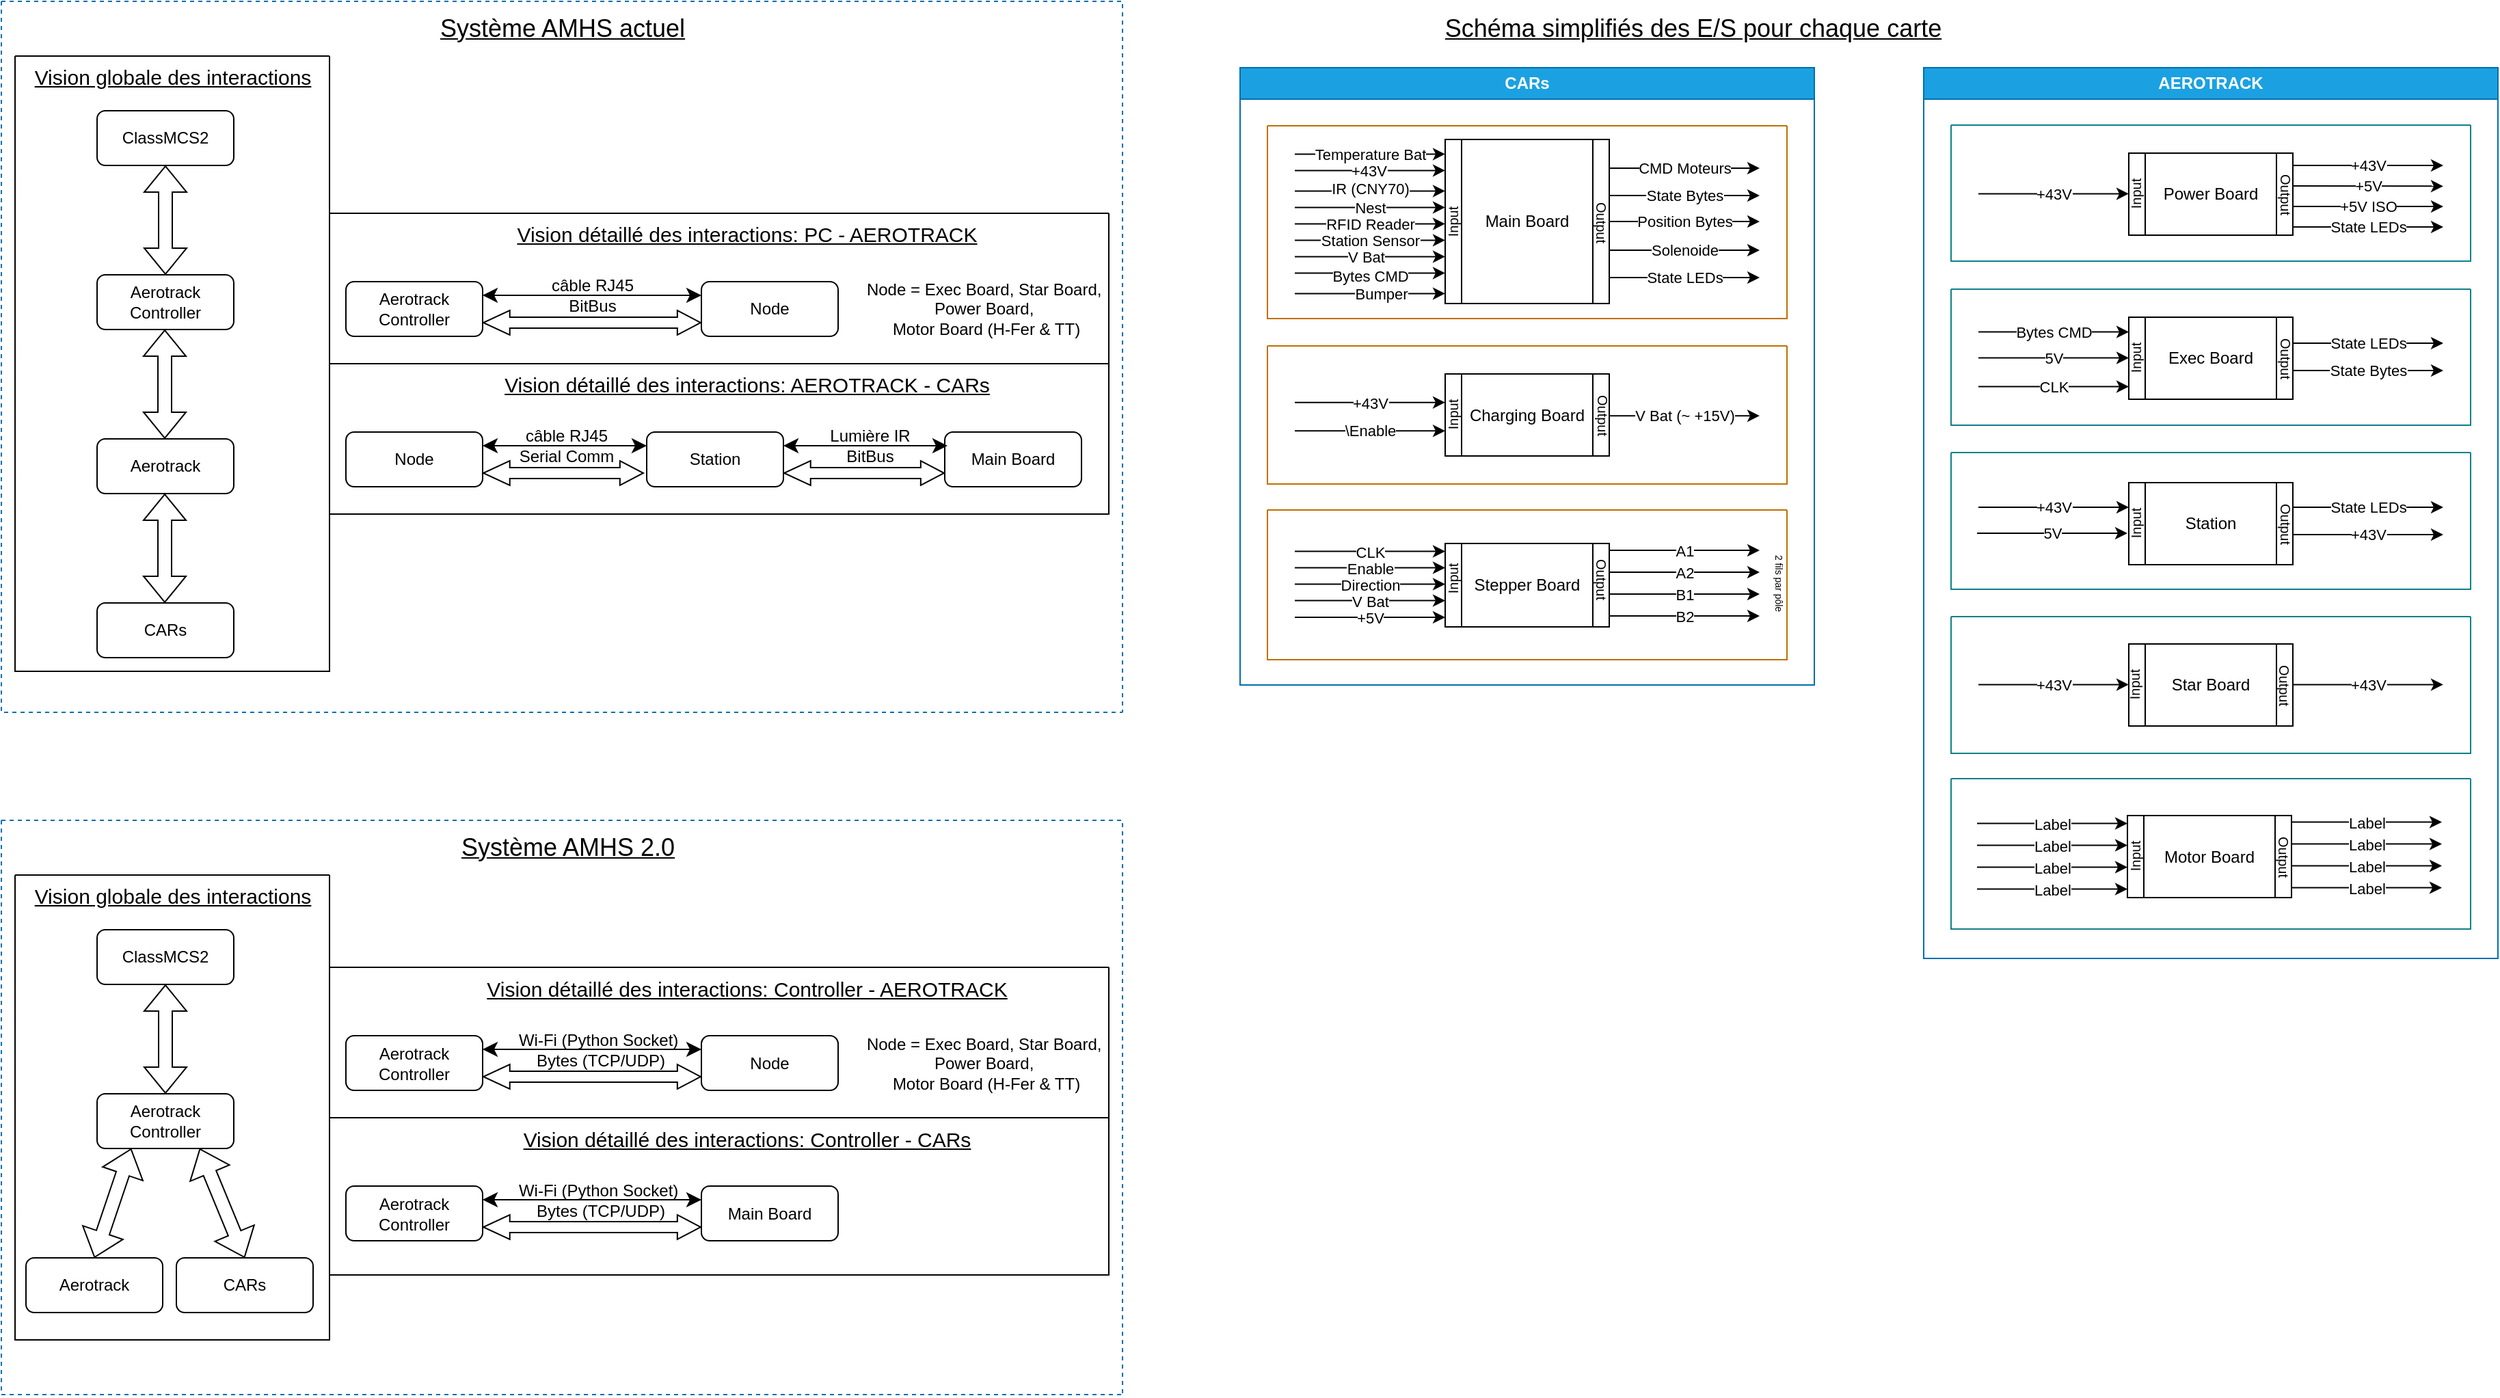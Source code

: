 <mxfile version="28.1.2">
  <diagram name="Page-1" id="JQ0VV9HO-R1vaCJ0KMiT">
    <mxGraphModel dx="1297" dy="843" grid="1" gridSize="10" guides="1" tooltips="1" connect="1" arrows="1" fold="1" page="1" pageScale="1" pageWidth="827" pageHeight="1169" math="0" shadow="0">
      <root>
        <mxCell id="0" />
        <mxCell id="1" parent="0" />
        <mxCell id="ZBryR0kt3o8j6Fu_iN5K-2" value="ClassMCS2" style="rounded=1;whiteSpace=wrap;html=1;" parent="1" vertex="1">
          <mxGeometry x="74" y="90" width="100" height="40" as="geometry" />
        </mxCell>
        <mxCell id="ZBryR0kt3o8j6Fu_iN5K-3" value="Aerotrack Controller" style="rounded=1;whiteSpace=wrap;html=1;" parent="1" vertex="1">
          <mxGeometry x="74" y="210" width="100" height="40" as="geometry" />
        </mxCell>
        <mxCell id="ZBryR0kt3o8j6Fu_iN5K-4" value="CARs" style="rounded=1;whiteSpace=wrap;html=1;" parent="1" vertex="1">
          <mxGeometry x="74" y="450" width="100" height="40" as="geometry" />
        </mxCell>
        <mxCell id="ZBryR0kt3o8j6Fu_iN5K-5" value="Aerotrack" style="rounded=1;whiteSpace=wrap;html=1;" parent="1" vertex="1">
          <mxGeometry x="74" y="330" width="100" height="40" as="geometry" />
        </mxCell>
        <mxCell id="ZBryR0kt3o8j6Fu_iN5K-8" value="" style="shape=flexArrow;endArrow=classic;startArrow=classic;html=1;rounded=0;entryX=0.5;entryY=1;entryDx=0;entryDy=0;exitX=0.5;exitY=0;exitDx=0;exitDy=0;" parent="1" source="ZBryR0kt3o8j6Fu_iN5K-3" target="ZBryR0kt3o8j6Fu_iN5K-2" edge="1">
          <mxGeometry width="100" height="100" relative="1" as="geometry">
            <mxPoint x="394" y="380" as="sourcePoint" />
            <mxPoint x="494" y="280" as="targetPoint" />
          </mxGeometry>
        </mxCell>
        <mxCell id="ZBryR0kt3o8j6Fu_iN5K-9" value="" style="shape=flexArrow;endArrow=classic;startArrow=classic;html=1;rounded=0;entryX=0.5;entryY=1;entryDx=0;entryDy=0;exitX=0.5;exitY=0;exitDx=0;exitDy=0;" parent="1" edge="1">
          <mxGeometry width="100" height="100" relative="1" as="geometry">
            <mxPoint x="123.5" y="330" as="sourcePoint" />
            <mxPoint x="123.5" y="250" as="targetPoint" />
          </mxGeometry>
        </mxCell>
        <mxCell id="ZBryR0kt3o8j6Fu_iN5K-10" value="" style="shape=flexArrow;endArrow=classic;startArrow=classic;html=1;rounded=0;entryX=0.5;entryY=1;entryDx=0;entryDy=0;exitX=0.5;exitY=0;exitDx=0;exitDy=0;" parent="1" edge="1">
          <mxGeometry width="100" height="100" relative="1" as="geometry">
            <mxPoint x="123.5" y="450" as="sourcePoint" />
            <mxPoint x="123.5" y="370" as="targetPoint" />
          </mxGeometry>
        </mxCell>
        <mxCell id="ZBryR0kt3o8j6Fu_iN5K-12" value="&lt;font style=&quot;font-size: 18px;&quot;&gt;&lt;u&gt;Système AMHS actuel&lt;/u&gt;&lt;/font&gt;" style="text;html=1;align=center;verticalAlign=middle;resizable=0;points=[];autosize=1;strokeColor=none;fillColor=none;" parent="1" vertex="1">
          <mxGeometry x="314" y="10" width="200" height="40" as="geometry" />
        </mxCell>
        <mxCell id="ZBryR0kt3o8j6Fu_iN5K-13" value="&lt;font style=&quot;font-size: 15px;&quot;&gt;&lt;u style=&quot;&quot;&gt;Vision globale des interactions&lt;/u&gt;&lt;/font&gt;" style="text;html=1;align=center;verticalAlign=middle;resizable=0;points=[];autosize=1;strokeColor=none;fillColor=none;" parent="1" vertex="1">
          <mxGeometry x="14" y="50" width="230" height="30" as="geometry" />
        </mxCell>
        <mxCell id="ZBryR0kt3o8j6Fu_iN5K-19" value="&lt;font style=&quot;font-size: 15px;&quot;&gt;&lt;u style=&quot;&quot;&gt;Vision détaillé des interactions: PC - AEROTRACK&lt;/u&gt;&lt;/font&gt;" style="text;html=1;align=center;verticalAlign=middle;resizable=0;points=[];autosize=1;strokeColor=none;fillColor=none;" parent="1" vertex="1">
          <mxGeometry x="369" y="165" width="360" height="30" as="geometry" />
        </mxCell>
        <mxCell id="ZBryR0kt3o8j6Fu_iN5K-20" value="&lt;font style=&quot;font-size: 15px;&quot;&gt;&lt;u style=&quot;&quot;&gt;Vision détaillé des interactions: AEROTRACK - CARs&lt;/u&gt;&lt;/font&gt;" style="text;html=1;align=center;verticalAlign=middle;resizable=0;points=[];autosize=1;strokeColor=none;fillColor=none;" parent="1" vertex="1">
          <mxGeometry x="359" y="275" width="380" height="30" as="geometry" />
        </mxCell>
        <mxCell id="ZBryR0kt3o8j6Fu_iN5K-23" value="Aerotrack Controller" style="rounded=1;whiteSpace=wrap;html=1;" parent="1" vertex="1">
          <mxGeometry x="256" y="215" width="100" height="40" as="geometry" />
        </mxCell>
        <mxCell id="ZBryR0kt3o8j6Fu_iN5K-24" value="Node" style="rounded=1;whiteSpace=wrap;html=1;" parent="1" vertex="1">
          <mxGeometry x="516" y="215" width="100" height="40" as="geometry" />
        </mxCell>
        <mxCell id="ZBryR0kt3o8j6Fu_iN5K-25" value="Station" style="rounded=1;whiteSpace=wrap;html=1;" parent="1" vertex="1">
          <mxGeometry x="476" y="325" width="100" height="40" as="geometry" />
        </mxCell>
        <mxCell id="ZBryR0kt3o8j6Fu_iN5K-29" value="Main Board" style="rounded=1;whiteSpace=wrap;html=1;" parent="1" vertex="1">
          <mxGeometry x="694" y="325" width="100" height="40" as="geometry" />
        </mxCell>
        <mxCell id="ZBryR0kt3o8j6Fu_iN5K-35" value="" style="edgeStyle=none;orthogonalLoop=1;jettySize=auto;html=1;endArrow=classic;startArrow=classic;endSize=8;startSize=8;rounded=0;entryX=0;entryY=0.25;entryDx=0;entryDy=0;exitX=1;exitY=0.25;exitDx=0;exitDy=0;" parent="1" source="ZBryR0kt3o8j6Fu_iN5K-23" target="ZBryR0kt3o8j6Fu_iN5K-24" edge="1">
          <mxGeometry width="100" relative="1" as="geometry">
            <mxPoint x="406" y="225" as="sourcePoint" />
            <mxPoint x="506" y="225" as="targetPoint" />
            <Array as="points" />
          </mxGeometry>
        </mxCell>
        <mxCell id="ZBryR0kt3o8j6Fu_iN5K-39" value="" style="shape=flexArrow;endArrow=classic;startArrow=classic;html=1;rounded=0;entryX=0;entryY=0.75;entryDx=0;entryDy=0;exitX=1;exitY=0.75;exitDx=0;exitDy=0;endWidth=9;endSize=5.362;startWidth=9;startSize=6.121;width=7.917;" parent="1" source="ZBryR0kt3o8j6Fu_iN5K-23" target="ZBryR0kt3o8j6Fu_iN5K-24" edge="1">
          <mxGeometry width="100" height="100" relative="1" as="geometry">
            <mxPoint x="356" y="325" as="sourcePoint" />
            <mxPoint x="456" y="225" as="targetPoint" />
          </mxGeometry>
        </mxCell>
        <mxCell id="ZBryR0kt3o8j6Fu_iN5K-43" value="câble RJ45&lt;br&gt;BitBus" style="text;html=1;align=center;verticalAlign=middle;resizable=0;points=[];autosize=1;strokeColor=none;fillColor=none;" parent="1" vertex="1">
          <mxGeometry x="396" y="205" width="80" height="40" as="geometry" />
        </mxCell>
        <mxCell id="ZBryR0kt3o8j6Fu_iN5K-47" value="" style="swimlane;startSize=0;" parent="1" vertex="1">
          <mxGeometry x="14" y="50" width="230" height="450" as="geometry" />
        </mxCell>
        <mxCell id="ZBryR0kt3o8j6Fu_iN5K-48" value="" style="swimlane;startSize=0;" parent="1" vertex="1">
          <mxGeometry x="244" y="165" width="570" height="110" as="geometry" />
        </mxCell>
        <mxCell id="ZBryR0kt3o8j6Fu_iN5K-44" value="Node = Exec Board, Star Board,&amp;nbsp;&lt;div&gt;Power Board,&amp;nbsp;&lt;/div&gt;&lt;div&gt;Motor Board (H-Fer &amp;amp; TT)&lt;/div&gt;" style="text;html=1;align=center;verticalAlign=middle;resizable=0;points=[];autosize=1;strokeColor=none;fillColor=none;" parent="ZBryR0kt3o8j6Fu_iN5K-48" vertex="1">
          <mxGeometry x="380" y="40" width="200" height="60" as="geometry" />
        </mxCell>
        <mxCell id="ZBryR0kt3o8j6Fu_iN5K-49" value="Node" style="rounded=1;whiteSpace=wrap;html=1;" parent="1" vertex="1">
          <mxGeometry x="256" y="325" width="100" height="40" as="geometry" />
        </mxCell>
        <mxCell id="ZBryR0kt3o8j6Fu_iN5K-50" value="" style="edgeStyle=none;orthogonalLoop=1;jettySize=auto;html=1;endArrow=classic;startArrow=classic;endSize=8;startSize=8;rounded=0;entryX=0;entryY=0.25;entryDx=0;entryDy=0;exitX=1;exitY=0.25;exitDx=0;exitDy=0;" parent="1" target="ZBryR0kt3o8j6Fu_iN5K-25" edge="1">
          <mxGeometry width="100" relative="1" as="geometry">
            <mxPoint x="356" y="335" as="sourcePoint" />
            <mxPoint x="516" y="335" as="targetPoint" />
            <Array as="points" />
          </mxGeometry>
        </mxCell>
        <mxCell id="ZBryR0kt3o8j6Fu_iN5K-51" value="" style="shape=flexArrow;endArrow=classic;startArrow=classic;html=1;rounded=0;exitX=1;exitY=0.75;exitDx=0;exitDy=0;endWidth=9;endSize=5.362;startWidth=9;startSize=6.121;width=7.917;" parent="1" edge="1">
          <mxGeometry width="100" height="100" relative="1" as="geometry">
            <mxPoint x="356" y="355" as="sourcePoint" />
            <mxPoint x="474" y="355" as="targetPoint" />
          </mxGeometry>
        </mxCell>
        <mxCell id="ZBryR0kt3o8j6Fu_iN5K-52" value="câble RJ45&lt;br&gt;Serial Comm" style="text;html=1;align=center;verticalAlign=middle;resizable=0;points=[];autosize=1;strokeColor=none;fillColor=none;" parent="1" vertex="1">
          <mxGeometry x="372" y="315" width="90" height="40" as="geometry" />
        </mxCell>
        <mxCell id="ZBryR0kt3o8j6Fu_iN5K-53" value="" style="edgeStyle=none;orthogonalLoop=1;jettySize=auto;html=1;endArrow=classic;startArrow=classic;endSize=8;startSize=8;rounded=0;entryX=0;entryY=0.25;entryDx=0;entryDy=0;exitX=1;exitY=0.25;exitDx=0;exitDy=0;" parent="1" edge="1">
          <mxGeometry width="100" relative="1" as="geometry">
            <mxPoint x="576" y="335" as="sourcePoint" />
            <mxPoint x="696" y="335" as="targetPoint" />
            <Array as="points" />
          </mxGeometry>
        </mxCell>
        <mxCell id="ZBryR0kt3o8j6Fu_iN5K-54" value="" style="shape=flexArrow;endArrow=classic;startArrow=classic;html=1;rounded=0;exitX=1;exitY=0.75;exitDx=0;exitDy=0;endWidth=9;endSize=5.362;startWidth=9;startSize=6.121;width=7.917;" parent="1" edge="1">
          <mxGeometry width="100" height="100" relative="1" as="geometry">
            <mxPoint x="576" y="355" as="sourcePoint" />
            <mxPoint x="694" y="355" as="targetPoint" />
          </mxGeometry>
        </mxCell>
        <mxCell id="ZBryR0kt3o8j6Fu_iN5K-55" value="Lumière IR&lt;br&gt;BitBus" style="text;html=1;align=center;verticalAlign=middle;resizable=0;points=[];autosize=1;strokeColor=none;fillColor=none;" parent="1" vertex="1">
          <mxGeometry x="599" y="315" width="80" height="40" as="geometry" />
        </mxCell>
        <mxCell id="ZBryR0kt3o8j6Fu_iN5K-57" value="" style="swimlane;startSize=0;" parent="1" vertex="1">
          <mxGeometry x="244" y="275" width="570" height="110" as="geometry" />
        </mxCell>
        <mxCell id="ZBryR0kt3o8j6Fu_iN5K-58" value="" style="endArrow=none;dashed=1;html=1;rounded=0;fillColor=#1ba1e2;strokeColor=#006EAF;" parent="1" edge="1">
          <mxGeometry width="50" height="50" relative="1" as="geometry">
            <mxPoint x="4" y="10" as="sourcePoint" />
            <mxPoint x="824" y="530" as="targetPoint" />
            <Array as="points">
              <mxPoint x="4" y="530" />
            </Array>
          </mxGeometry>
        </mxCell>
        <mxCell id="ZBryR0kt3o8j6Fu_iN5K-61" value="" style="endArrow=none;dashed=1;html=1;rounded=0;fillColor=#1ba1e2;strokeColor=#006EAF;" parent="1" edge="1">
          <mxGeometry width="50" height="50" relative="1" as="geometry">
            <mxPoint x="4" y="10" as="sourcePoint" />
            <mxPoint x="824" y="530" as="targetPoint" />
            <Array as="points">
              <mxPoint x="824" y="10" />
            </Array>
          </mxGeometry>
        </mxCell>
        <mxCell id="ZBryR0kt3o8j6Fu_iN5K-62" value="ClassMCS2" style="rounded=1;whiteSpace=wrap;html=1;" parent="1" vertex="1">
          <mxGeometry x="74" y="689" width="100" height="40" as="geometry" />
        </mxCell>
        <mxCell id="ZBryR0kt3o8j6Fu_iN5K-63" value="Aerotrack Controller" style="rounded=1;whiteSpace=wrap;html=1;" parent="1" vertex="1">
          <mxGeometry x="74" y="809" width="100" height="40" as="geometry" />
        </mxCell>
        <mxCell id="ZBryR0kt3o8j6Fu_iN5K-66" value="" style="shape=flexArrow;endArrow=classic;startArrow=classic;html=1;rounded=0;entryX=0.5;entryY=1;entryDx=0;entryDy=0;exitX=0.5;exitY=0;exitDx=0;exitDy=0;" parent="1" source="ZBryR0kt3o8j6Fu_iN5K-63" target="ZBryR0kt3o8j6Fu_iN5K-62" edge="1">
          <mxGeometry width="100" height="100" relative="1" as="geometry">
            <mxPoint x="394" y="979" as="sourcePoint" />
            <mxPoint x="494" y="879" as="targetPoint" />
          </mxGeometry>
        </mxCell>
        <mxCell id="ZBryR0kt3o8j6Fu_iN5K-67" value="" style="shape=flexArrow;endArrow=classic;startArrow=classic;html=1;rounded=0;entryX=0.25;entryY=1;entryDx=0;entryDy=0;exitX=0.5;exitY=0;exitDx=0;exitDy=0;" parent="1" source="ZBryR0kt3o8j6Fu_iN5K-65" target="ZBryR0kt3o8j6Fu_iN5K-63" edge="1">
          <mxGeometry width="100" height="100" relative="1" as="geometry">
            <mxPoint x="123.5" y="929" as="sourcePoint" />
            <mxPoint x="123.5" y="849" as="targetPoint" />
          </mxGeometry>
        </mxCell>
        <mxCell id="ZBryR0kt3o8j6Fu_iN5K-69" value="&lt;font style=&quot;font-size: 18px;&quot;&gt;&lt;u&gt;Système AMHS 2.0&lt;/u&gt;&lt;/font&gt;" style="text;html=1;align=center;verticalAlign=middle;resizable=0;points=[];autosize=1;strokeColor=none;fillColor=none;" parent="1" vertex="1">
          <mxGeometry x="328" y="609" width="180" height="40" as="geometry" />
        </mxCell>
        <mxCell id="ZBryR0kt3o8j6Fu_iN5K-70" value="&lt;font style=&quot;font-size: 15px;&quot;&gt;&lt;u style=&quot;&quot;&gt;Vision globale des interactions&lt;/u&gt;&lt;/font&gt;" style="text;html=1;align=center;verticalAlign=middle;resizable=0;points=[];autosize=1;strokeColor=none;fillColor=none;" parent="1" vertex="1">
          <mxGeometry x="14" y="649" width="230" height="30" as="geometry" />
        </mxCell>
        <mxCell id="ZBryR0kt3o8j6Fu_iN5K-71" value="&lt;font style=&quot;font-size: 15px;&quot;&gt;&lt;u style=&quot;&quot;&gt;Vision détaillé des interactions: Controller - AEROTRACK&lt;/u&gt;&lt;/font&gt;" style="text;html=1;align=center;verticalAlign=middle;resizable=0;points=[];autosize=1;strokeColor=none;fillColor=none;" parent="1" vertex="1">
          <mxGeometry x="349" y="716.5" width="400" height="30" as="geometry" />
        </mxCell>
        <mxCell id="ZBryR0kt3o8j6Fu_iN5K-72" value="&lt;font style=&quot;font-size: 15px;&quot;&gt;&lt;u style=&quot;&quot;&gt;Vision détaillé des interactions: Controller - CARs&lt;/u&gt;&lt;/font&gt;" style="text;html=1;align=center;verticalAlign=middle;resizable=0;points=[];autosize=1;strokeColor=none;fillColor=none;" parent="1" vertex="1">
          <mxGeometry x="374" y="826.5" width="350" height="30" as="geometry" />
        </mxCell>
        <mxCell id="ZBryR0kt3o8j6Fu_iN5K-73" value="Aerotrack Controller" style="rounded=1;whiteSpace=wrap;html=1;" parent="1" vertex="1">
          <mxGeometry x="256" y="766.5" width="100" height="40" as="geometry" />
        </mxCell>
        <mxCell id="ZBryR0kt3o8j6Fu_iN5K-74" value="Node" style="rounded=1;whiteSpace=wrap;html=1;" parent="1" vertex="1">
          <mxGeometry x="516" y="766.5" width="100" height="40" as="geometry" />
        </mxCell>
        <mxCell id="ZBryR0kt3o8j6Fu_iN5K-77" value="" style="edgeStyle=none;orthogonalLoop=1;jettySize=auto;html=1;endArrow=classic;startArrow=classic;endSize=8;startSize=8;rounded=0;entryX=0;entryY=0.25;entryDx=0;entryDy=0;exitX=1;exitY=0.25;exitDx=0;exitDy=0;" parent="1" source="ZBryR0kt3o8j6Fu_iN5K-73" target="ZBryR0kt3o8j6Fu_iN5K-74" edge="1">
          <mxGeometry width="100" relative="1" as="geometry">
            <mxPoint x="406" y="776.5" as="sourcePoint" />
            <mxPoint x="506" y="776.5" as="targetPoint" />
            <Array as="points" />
          </mxGeometry>
        </mxCell>
        <mxCell id="ZBryR0kt3o8j6Fu_iN5K-78" value="" style="shape=flexArrow;endArrow=classic;startArrow=classic;html=1;rounded=0;entryX=0;entryY=0.75;entryDx=0;entryDy=0;exitX=1;exitY=0.75;exitDx=0;exitDy=0;endWidth=9;endSize=5.362;startWidth=9;startSize=6.121;width=7.917;" parent="1" source="ZBryR0kt3o8j6Fu_iN5K-73" target="ZBryR0kt3o8j6Fu_iN5K-74" edge="1">
          <mxGeometry width="100" height="100" relative="1" as="geometry">
            <mxPoint x="356" y="876.5" as="sourcePoint" />
            <mxPoint x="456" y="776.5" as="targetPoint" />
          </mxGeometry>
        </mxCell>
        <mxCell id="ZBryR0kt3o8j6Fu_iN5K-80" value="" style="swimlane;startSize=0;" parent="1" vertex="1">
          <mxGeometry x="14" y="649" width="230" height="340" as="geometry" />
        </mxCell>
        <mxCell id="ZBryR0kt3o8j6Fu_iN5K-65" value="Aerotrack" style="rounded=1;whiteSpace=wrap;html=1;" parent="ZBryR0kt3o8j6Fu_iN5K-80" vertex="1">
          <mxGeometry x="8" y="280" width="100" height="40" as="geometry" />
        </mxCell>
        <mxCell id="ZBryR0kt3o8j6Fu_iN5K-64" value="CARs" style="rounded=1;whiteSpace=wrap;html=1;" parent="ZBryR0kt3o8j6Fu_iN5K-80" vertex="1">
          <mxGeometry x="118" y="280" width="100" height="40" as="geometry" />
        </mxCell>
        <mxCell id="ZBryR0kt3o8j6Fu_iN5K-81" value="" style="swimlane;startSize=0;" parent="1" vertex="1">
          <mxGeometry x="244" y="716.5" width="570" height="110" as="geometry" />
        </mxCell>
        <mxCell id="ZBryR0kt3o8j6Fu_iN5K-82" value="Node = Exec Board, Star Board,&amp;nbsp;&lt;div&gt;Power Board,&amp;nbsp;&lt;/div&gt;&lt;div&gt;Motor Board (H-Fer &amp;amp; TT)&lt;/div&gt;" style="text;html=1;align=center;verticalAlign=middle;resizable=0;points=[];autosize=1;strokeColor=none;fillColor=none;" parent="ZBryR0kt3o8j6Fu_iN5K-81" vertex="1">
          <mxGeometry x="380" y="40" width="200" height="60" as="geometry" />
        </mxCell>
        <mxCell id="ZBryR0kt3o8j6Fu_iN5K-95" value="Wi-Fi (Python Socket)&amp;nbsp;&lt;div&gt;Bytes (TCP/UDP)&lt;/div&gt;" style="text;html=1;align=center;verticalAlign=middle;resizable=0;points=[];autosize=1;strokeColor=none;fillColor=none;" parent="ZBryR0kt3o8j6Fu_iN5K-81" vertex="1">
          <mxGeometry x="128" y="40" width="140" height="40" as="geometry" />
        </mxCell>
        <mxCell id="ZBryR0kt3o8j6Fu_iN5K-83" value="Aerotrack Controller" style="rounded=1;whiteSpace=wrap;html=1;" parent="1" vertex="1">
          <mxGeometry x="256" y="876.5" width="100" height="40" as="geometry" />
        </mxCell>
        <mxCell id="ZBryR0kt3o8j6Fu_iN5K-84" value="" style="edgeStyle=none;orthogonalLoop=1;jettySize=auto;html=1;endArrow=classic;startArrow=classic;endSize=8;startSize=8;rounded=0;entryX=0;entryY=0.25;entryDx=0;entryDy=0;exitX=1;exitY=0.25;exitDx=0;exitDy=0;" parent="1" target="ZBryR0kt3o8j6Fu_iN5K-76" edge="1">
          <mxGeometry width="100" relative="1" as="geometry">
            <mxPoint x="356" y="886.5" as="sourcePoint" />
            <mxPoint x="476.0" y="886.5" as="targetPoint" />
            <Array as="points" />
          </mxGeometry>
        </mxCell>
        <mxCell id="ZBryR0kt3o8j6Fu_iN5K-85" value="" style="shape=flexArrow;endArrow=classic;startArrow=classic;html=1;rounded=0;exitX=1;exitY=0.75;exitDx=0;exitDy=0;endWidth=9;endSize=5.362;startWidth=9;startSize=6.121;width=7.917;entryX=0;entryY=0.75;entryDx=0;entryDy=0;" parent="1" target="ZBryR0kt3o8j6Fu_iN5K-76" edge="1">
          <mxGeometry width="100" height="100" relative="1" as="geometry">
            <mxPoint x="356" y="906.5" as="sourcePoint" />
            <mxPoint x="474" y="906.5" as="targetPoint" />
          </mxGeometry>
        </mxCell>
        <mxCell id="ZBryR0kt3o8j6Fu_iN5K-90" value="" style="swimlane;startSize=0;" parent="1" vertex="1">
          <mxGeometry x="244" y="826.5" width="570" height="115" as="geometry" />
        </mxCell>
        <mxCell id="ZBryR0kt3o8j6Fu_iN5K-76" value="Main Board" style="rounded=1;whiteSpace=wrap;html=1;" parent="ZBryR0kt3o8j6Fu_iN5K-90" vertex="1">
          <mxGeometry x="272" y="50" width="100" height="40" as="geometry" />
        </mxCell>
        <mxCell id="ZBryR0kt3o8j6Fu_iN5K-94" value="Wi-Fi (Python Socket)&amp;nbsp;&lt;div&gt;Bytes (TCP/UDP)&lt;/div&gt;" style="text;html=1;align=center;verticalAlign=middle;resizable=0;points=[];autosize=1;strokeColor=none;fillColor=none;" parent="ZBryR0kt3o8j6Fu_iN5K-90" vertex="1">
          <mxGeometry x="128" y="40" width="140" height="40" as="geometry" />
        </mxCell>
        <mxCell id="ZBryR0kt3o8j6Fu_iN5K-91" value="" style="endArrow=none;dashed=1;html=1;rounded=0;fillColor=#1ba1e2;strokeColor=#006EAF;" parent="1" edge="1">
          <mxGeometry width="50" height="50" relative="1" as="geometry">
            <mxPoint x="4" y="609" as="sourcePoint" />
            <mxPoint x="824" y="1029" as="targetPoint" />
            <Array as="points">
              <mxPoint x="4" y="1029" />
            </Array>
          </mxGeometry>
        </mxCell>
        <mxCell id="ZBryR0kt3o8j6Fu_iN5K-92" value="" style="endArrow=none;dashed=1;html=1;rounded=0;fillColor=#1ba1e2;strokeColor=#006EAF;" parent="1" edge="1">
          <mxGeometry width="50" height="50" relative="1" as="geometry">
            <mxPoint x="4" y="609" as="sourcePoint" />
            <mxPoint x="824" y="1029" as="targetPoint" />
            <Array as="points">
              <mxPoint x="824" y="609" />
            </Array>
          </mxGeometry>
        </mxCell>
        <mxCell id="ZBryR0kt3o8j6Fu_iN5K-93" value="" style="shape=flexArrow;endArrow=classic;startArrow=classic;html=1;rounded=0;entryX=0.75;entryY=1;entryDx=0;entryDy=0;exitX=0.5;exitY=0;exitDx=0;exitDy=0;" parent="1" source="ZBryR0kt3o8j6Fu_iN5K-64" target="ZBryR0kt3o8j6Fu_iN5K-63" edge="1">
          <mxGeometry width="100" height="100" relative="1" as="geometry">
            <mxPoint x="142" y="969" as="sourcePoint" />
            <mxPoint x="193.5" y="889" as="targetPoint" />
          </mxGeometry>
        </mxCell>
        <mxCell id="ZBryR0kt3o8j6Fu_iN5K-97" value="&lt;font style=&quot;font-size: 18px;&quot;&gt;&lt;u&gt;Schéma simplifiés des E/S pour chaque carte&lt;/u&gt;&lt;/font&gt;" style="text;html=1;align=center;verticalAlign=middle;resizable=0;points=[];autosize=1;strokeColor=none;fillColor=none;" parent="1" vertex="1">
          <mxGeometry x="1046" y="10" width="390" height="40" as="geometry" />
        </mxCell>
        <mxCell id="ZBryR0kt3o8j6Fu_iN5K-100" value="Exec Board" style="shape=process;whiteSpace=wrap;html=1;backgroundOutline=1;" parent="1" vertex="1">
          <mxGeometry x="1560" y="241" width="120" height="60" as="geometry" />
        </mxCell>
        <mxCell id="ZBryR0kt3o8j6Fu_iN5K-102" value="Station" style="shape=process;whiteSpace=wrap;html=1;backgroundOutline=1;" parent="1" vertex="1">
          <mxGeometry x="1560" y="362" width="120" height="60" as="geometry" />
        </mxCell>
        <mxCell id="ZBryR0kt3o8j6Fu_iN5K-104" value="Charging Board" style="shape=process;whiteSpace=wrap;html=1;backgroundOutline=1;" parent="1" vertex="1">
          <mxGeometry x="1060" y="282.5" width="120" height="60" as="geometry" />
        </mxCell>
        <mxCell id="ZBryR0kt3o8j6Fu_iN5K-105" value="Stepper Board" style="shape=process;whiteSpace=wrap;html=1;backgroundOutline=1;" parent="1" vertex="1">
          <mxGeometry x="1060" y="406.5" width="120" height="61" as="geometry" />
        </mxCell>
        <mxCell id="ZBryR0kt3o8j6Fu_iN5K-108" value="&lt;font style=&quot;font-size: 10px;&quot;&gt;Input&lt;/font&gt;" style="text;html=1;align=center;verticalAlign=middle;resizable=0;points=[];autosize=1;strokeColor=none;fillColor=none;rotation=270;" parent="1" vertex="1">
          <mxGeometry x="1040" y="297.5" width="50" height="30" as="geometry" />
        </mxCell>
        <mxCell id="ZBryR0kt3o8j6Fu_iN5K-109" value="&lt;font style=&quot;font-size: 10px;&quot;&gt;Input&lt;/font&gt;" style="text;html=1;align=center;verticalAlign=middle;resizable=0;points=[];autosize=1;strokeColor=none;fillColor=none;rotation=270;" parent="1" vertex="1">
          <mxGeometry x="1040" y="417.5" width="50" height="30" as="geometry" />
        </mxCell>
        <mxCell id="ZBryR0kt3o8j6Fu_iN5K-110" value="&lt;font style=&quot;font-size: 10px;&quot;&gt;Input&lt;/font&gt;" style="text;html=1;align=center;verticalAlign=middle;resizable=0;points=[];autosize=1;strokeColor=none;fillColor=none;rotation=270;" parent="1" vertex="1">
          <mxGeometry x="1540" y="256" width="50" height="30" as="geometry" />
        </mxCell>
        <mxCell id="ZBryR0kt3o8j6Fu_iN5K-112" value="&lt;font style=&quot;font-size: 10px;&quot;&gt;Input&lt;/font&gt;" style="text;html=1;align=center;verticalAlign=middle;resizable=0;points=[];autosize=1;strokeColor=none;fillColor=none;rotation=270;" parent="1" vertex="1">
          <mxGeometry x="1540" y="377" width="50" height="30" as="geometry" />
        </mxCell>
        <mxCell id="ZBryR0kt3o8j6Fu_iN5K-114" value="&lt;font style=&quot;font-size: 10px;&quot;&gt;Output&lt;/font&gt;" style="text;html=1;align=center;verticalAlign=middle;resizable=0;points=[];autosize=1;strokeColor=none;fillColor=none;rotation=90;" parent="1" vertex="1">
          <mxGeometry x="1650" y="256" width="50" height="30" as="geometry" />
        </mxCell>
        <mxCell id="ZBryR0kt3o8j6Fu_iN5K-115" value="&lt;font style=&quot;font-size: 10px;&quot;&gt;Output&lt;/font&gt;" style="text;html=1;align=center;verticalAlign=middle;resizable=0;points=[];autosize=1;strokeColor=none;fillColor=none;rotation=90;" parent="1" vertex="1">
          <mxGeometry x="1150" y="417.5" width="50" height="30" as="geometry" />
        </mxCell>
        <mxCell id="ZBryR0kt3o8j6Fu_iN5K-117" value="&lt;font style=&quot;font-size: 10px;&quot;&gt;Output&lt;/font&gt;" style="text;html=1;align=center;verticalAlign=middle;resizable=0;points=[];autosize=1;strokeColor=none;fillColor=none;rotation=90;" parent="1" vertex="1">
          <mxGeometry x="1650" y="377" width="50" height="30" as="geometry" />
        </mxCell>
        <mxCell id="ZBryR0kt3o8j6Fu_iN5K-120" value="&lt;font style=&quot;font-size: 10px;&quot;&gt;Output&lt;/font&gt;" style="text;html=1;align=center;verticalAlign=middle;resizable=0;points=[];autosize=1;strokeColor=none;fillColor=none;rotation=90;" parent="1" vertex="1">
          <mxGeometry x="1151" y="297.5" width="50" height="30" as="geometry" />
        </mxCell>
        <mxCell id="ZBryR0kt3o8j6Fu_iN5K-133" value="" style="endArrow=classic;html=1;rounded=0;" parent="1" edge="1">
          <mxGeometry relative="1" as="geometry">
            <mxPoint x="1450" y="251.8" as="sourcePoint" />
            <mxPoint x="1560" y="251.8" as="targetPoint" />
          </mxGeometry>
        </mxCell>
        <mxCell id="ZBryR0kt3o8j6Fu_iN5K-134" value="Bytes CMD" style="edgeLabel;resizable=0;html=1;;align=center;verticalAlign=middle;" parent="ZBryR0kt3o8j6Fu_iN5K-133" connectable="0" vertex="1">
          <mxGeometry relative="1" as="geometry" />
        </mxCell>
        <mxCell id="ZBryR0kt3o8j6Fu_iN5K-136" value="" style="endArrow=classic;html=1;rounded=0;" parent="1" edge="1">
          <mxGeometry relative="1" as="geometry">
            <mxPoint x="1450" y="270.8" as="sourcePoint" />
            <mxPoint x="1560" y="270.8" as="targetPoint" />
          </mxGeometry>
        </mxCell>
        <mxCell id="ZBryR0kt3o8j6Fu_iN5K-137" value="5V" style="edgeLabel;resizable=0;html=1;;align=center;verticalAlign=middle;" parent="ZBryR0kt3o8j6Fu_iN5K-136" connectable="0" vertex="1">
          <mxGeometry relative="1" as="geometry" />
        </mxCell>
        <mxCell id="ZBryR0kt3o8j6Fu_iN5K-139" value="" style="endArrow=classic;html=1;rounded=0;" parent="1" edge="1">
          <mxGeometry relative="1" as="geometry">
            <mxPoint x="1450" y="291.8" as="sourcePoint" />
            <mxPoint x="1560" y="291.8" as="targetPoint" />
          </mxGeometry>
        </mxCell>
        <mxCell id="ZBryR0kt3o8j6Fu_iN5K-140" value="CLK" style="edgeLabel;resizable=0;html=1;;align=center;verticalAlign=middle;" parent="ZBryR0kt3o8j6Fu_iN5K-139" connectable="0" vertex="1">
          <mxGeometry relative="1" as="geometry" />
        </mxCell>
        <mxCell id="ZBryR0kt3o8j6Fu_iN5K-181" value="" style="endArrow=classic;html=1;rounded=0;" parent="1" edge="1">
          <mxGeometry relative="1" as="geometry">
            <mxPoint x="950" y="412.3" as="sourcePoint" />
            <mxPoint x="1060" y="412.3" as="targetPoint" />
          </mxGeometry>
        </mxCell>
        <mxCell id="ZBryR0kt3o8j6Fu_iN5K-182" value="CLK" style="edgeLabel;resizable=0;html=1;;align=center;verticalAlign=middle;" parent="ZBryR0kt3o8j6Fu_iN5K-181" connectable="0" vertex="1">
          <mxGeometry relative="1" as="geometry" />
        </mxCell>
        <mxCell id="ZBryR0kt3o8j6Fu_iN5K-184" value="" style="endArrow=classic;html=1;rounded=0;" parent="1" edge="1">
          <mxGeometry relative="1" as="geometry">
            <mxPoint x="950" y="424.3" as="sourcePoint" />
            <mxPoint x="1060" y="424.3" as="targetPoint" />
          </mxGeometry>
        </mxCell>
        <mxCell id="ZBryR0kt3o8j6Fu_iN5K-185" value="Enable" style="edgeLabel;resizable=0;html=1;;align=center;verticalAlign=middle;" parent="ZBryR0kt3o8j6Fu_iN5K-184" connectable="0" vertex="1">
          <mxGeometry relative="1" as="geometry" />
        </mxCell>
        <mxCell id="ZBryR0kt3o8j6Fu_iN5K-187" value="" style="endArrow=classic;html=1;rounded=0;" parent="1" edge="1">
          <mxGeometry relative="1" as="geometry">
            <mxPoint x="950" y="436.3" as="sourcePoint" />
            <mxPoint x="1060" y="436.3" as="targetPoint" />
          </mxGeometry>
        </mxCell>
        <mxCell id="ZBryR0kt3o8j6Fu_iN5K-188" value="Direction" style="edgeLabel;resizable=0;html=1;;align=center;verticalAlign=middle;" parent="ZBryR0kt3o8j6Fu_iN5K-187" connectable="0" vertex="1">
          <mxGeometry relative="1" as="geometry" />
        </mxCell>
        <mxCell id="ZBryR0kt3o8j6Fu_iN5K-190" value="" style="endArrow=classic;html=1;rounded=0;" parent="1" edge="1">
          <mxGeometry relative="1" as="geometry">
            <mxPoint x="950" y="448.3" as="sourcePoint" />
            <mxPoint x="1060" y="448.3" as="targetPoint" />
          </mxGeometry>
        </mxCell>
        <mxCell id="ZBryR0kt3o8j6Fu_iN5K-191" value="V Bat" style="edgeLabel;resizable=0;html=1;;align=center;verticalAlign=middle;" parent="ZBryR0kt3o8j6Fu_iN5K-190" connectable="0" vertex="1">
          <mxGeometry relative="1" as="geometry" />
        </mxCell>
        <mxCell id="ZBryR0kt3o8j6Fu_iN5K-205" value="" style="endArrow=classic;html=1;rounded=0;" parent="1" edge="1">
          <mxGeometry relative="1" as="geometry">
            <mxPoint x="1180" y="313.1" as="sourcePoint" />
            <mxPoint x="1290" y="313.1" as="targetPoint" />
          </mxGeometry>
        </mxCell>
        <mxCell id="ZBryR0kt3o8j6Fu_iN5K-206" value="V Bat (~ +15V)" style="edgeLabel;resizable=0;html=1;;align=center;verticalAlign=middle;" parent="ZBryR0kt3o8j6Fu_iN5K-205" connectable="0" vertex="1">
          <mxGeometry relative="1" as="geometry" />
        </mxCell>
        <mxCell id="ZBryR0kt3o8j6Fu_iN5K-217" value="" style="endArrow=classic;html=1;rounded=0;" parent="1" edge="1">
          <mxGeometry relative="1" as="geometry">
            <mxPoint x="1180" y="132.01" as="sourcePoint" />
            <mxPoint x="1290" y="132.01" as="targetPoint" />
          </mxGeometry>
        </mxCell>
        <mxCell id="ZBryR0kt3o8j6Fu_iN5K-218" value="CMD Moteurs" style="edgeLabel;resizable=0;html=1;;align=center;verticalAlign=middle;" parent="ZBryR0kt3o8j6Fu_iN5K-217" connectable="0" vertex="1">
          <mxGeometry relative="1" as="geometry" />
        </mxCell>
        <mxCell id="ZBryR0kt3o8j6Fu_iN5K-219" value="" style="endArrow=classic;html=1;rounded=0;" parent="1" edge="1">
          <mxGeometry relative="1" as="geometry">
            <mxPoint x="1180" y="152.01" as="sourcePoint" />
            <mxPoint x="1290" y="152.01" as="targetPoint" />
          </mxGeometry>
        </mxCell>
        <mxCell id="ZBryR0kt3o8j6Fu_iN5K-220" value="State Bytes" style="edgeLabel;resizable=0;html=1;;align=center;verticalAlign=middle;" parent="ZBryR0kt3o8j6Fu_iN5K-219" connectable="0" vertex="1">
          <mxGeometry relative="1" as="geometry" />
        </mxCell>
        <mxCell id="ZBryR0kt3o8j6Fu_iN5K-221" value="" style="endArrow=classic;html=1;rounded=0;" parent="1" edge="1">
          <mxGeometry relative="1" as="geometry">
            <mxPoint x="1180" y="171.01" as="sourcePoint" />
            <mxPoint x="1290" y="171.01" as="targetPoint" />
          </mxGeometry>
        </mxCell>
        <mxCell id="ZBryR0kt3o8j6Fu_iN5K-222" value="Position Bytes" style="edgeLabel;resizable=0;html=1;;align=center;verticalAlign=middle;" parent="ZBryR0kt3o8j6Fu_iN5K-221" connectable="0" vertex="1">
          <mxGeometry relative="1" as="geometry" />
        </mxCell>
        <mxCell id="ZBryR0kt3o8j6Fu_iN5K-223" value="" style="endArrow=classic;html=1;rounded=0;" parent="1" edge="1">
          <mxGeometry relative="1" as="geometry">
            <mxPoint x="1180" y="192.01" as="sourcePoint" />
            <mxPoint x="1290" y="192.01" as="targetPoint" />
          </mxGeometry>
        </mxCell>
        <mxCell id="ZBryR0kt3o8j6Fu_iN5K-224" value="Solenoide" style="edgeLabel;resizable=0;html=1;;align=center;verticalAlign=middle;" parent="ZBryR0kt3o8j6Fu_iN5K-223" connectable="0" vertex="1">
          <mxGeometry relative="1" as="geometry" />
        </mxCell>
        <mxCell id="ZBryR0kt3o8j6Fu_iN5K-249" value="" style="endArrow=classic;html=1;rounded=0;" parent="1" edge="1">
          <mxGeometry relative="1" as="geometry">
            <mxPoint x="1180" y="411.51" as="sourcePoint" />
            <mxPoint x="1290" y="411.51" as="targetPoint" />
          </mxGeometry>
        </mxCell>
        <mxCell id="ZBryR0kt3o8j6Fu_iN5K-250" value="A1" style="edgeLabel;resizable=0;html=1;;align=center;verticalAlign=middle;" parent="ZBryR0kt3o8j6Fu_iN5K-249" connectable="0" vertex="1">
          <mxGeometry relative="1" as="geometry" />
        </mxCell>
        <mxCell id="ZBryR0kt3o8j6Fu_iN5K-251" value="" style="endArrow=classic;html=1;rounded=0;" parent="1" edge="1">
          <mxGeometry relative="1" as="geometry">
            <mxPoint x="1180" y="427.51" as="sourcePoint" />
            <mxPoint x="1290" y="427.51" as="targetPoint" />
          </mxGeometry>
        </mxCell>
        <mxCell id="ZBryR0kt3o8j6Fu_iN5K-252" value="A2" style="edgeLabel;resizable=0;html=1;;align=center;verticalAlign=middle;" parent="ZBryR0kt3o8j6Fu_iN5K-251" connectable="0" vertex="1">
          <mxGeometry relative="1" as="geometry" />
        </mxCell>
        <mxCell id="ZBryR0kt3o8j6Fu_iN5K-253" value="" style="endArrow=classic;html=1;rounded=0;" parent="1" edge="1">
          <mxGeometry relative="1" as="geometry">
            <mxPoint x="1180" y="443.51" as="sourcePoint" />
            <mxPoint x="1290" y="443.51" as="targetPoint" />
          </mxGeometry>
        </mxCell>
        <mxCell id="ZBryR0kt3o8j6Fu_iN5K-254" value="B1" style="edgeLabel;resizable=0;html=1;;align=center;verticalAlign=middle;" parent="ZBryR0kt3o8j6Fu_iN5K-253" connectable="0" vertex="1">
          <mxGeometry relative="1" as="geometry" />
        </mxCell>
        <mxCell id="ZBryR0kt3o8j6Fu_iN5K-255" value="" style="endArrow=classic;html=1;rounded=0;" parent="1" edge="1">
          <mxGeometry relative="1" as="geometry">
            <mxPoint x="1180" y="459.51" as="sourcePoint" />
            <mxPoint x="1290" y="459.51" as="targetPoint" />
          </mxGeometry>
        </mxCell>
        <mxCell id="ZBryR0kt3o8j6Fu_iN5K-256" value="B2" style="edgeLabel;resizable=0;html=1;;align=center;verticalAlign=middle;" parent="ZBryR0kt3o8j6Fu_iN5K-255" connectable="0" vertex="1">
          <mxGeometry relative="1" as="geometry" />
        </mxCell>
        <mxCell id="ZBryR0kt3o8j6Fu_iN5K-281" value="" style="swimlane;startSize=0;fillColor=#f0a30a;fontColor=#000000;strokeColor=#BD7000;" parent="1" vertex="1">
          <mxGeometry x="930" y="101" width="380" height="141" as="geometry" />
        </mxCell>
        <mxCell id="ZBryR0kt3o8j6Fu_iN5K-99" value="Main Board" style="shape=process;whiteSpace=wrap;html=1;backgroundOutline=1;" parent="ZBryR0kt3o8j6Fu_iN5K-281" vertex="1">
          <mxGeometry x="130" y="10" width="120" height="120" as="geometry" />
        </mxCell>
        <mxCell id="ZBryR0kt3o8j6Fu_iN5K-121" value="" style="endArrow=classic;html=1;rounded=0;" parent="ZBryR0kt3o8j6Fu_iN5K-281" edge="1">
          <mxGeometry relative="1" as="geometry">
            <mxPoint x="20" y="107.71" as="sourcePoint" />
            <mxPoint x="130" y="107.71" as="targetPoint" />
          </mxGeometry>
        </mxCell>
        <mxCell id="ZBryR0kt3o8j6Fu_iN5K-122" value="Bytes CMD" style="edgeLabel;resizable=0;html=1;;align=center;verticalAlign=middle;" parent="ZBryR0kt3o8j6Fu_iN5K-121" connectable="0" vertex="1">
          <mxGeometry relative="1" as="geometry">
            <mxPoint y="2" as="offset" />
          </mxGeometry>
        </mxCell>
        <mxCell id="ZBryR0kt3o8j6Fu_iN5K-124" value="" style="endArrow=classic;html=1;rounded=0;" parent="ZBryR0kt3o8j6Fu_iN5K-281" edge="1">
          <mxGeometry relative="1" as="geometry">
            <mxPoint x="20" y="47.71" as="sourcePoint" />
            <mxPoint x="130" y="47.71" as="targetPoint" />
          </mxGeometry>
        </mxCell>
        <mxCell id="k7Ih-XZEC3zFsjEp1vER-1" value="IR (CNY70)" style="edgeLabel;html=1;align=center;verticalAlign=middle;resizable=0;points=[];" parent="ZBryR0kt3o8j6Fu_iN5K-124" vertex="1" connectable="0">
          <mxGeometry x="0.002" y="2" relative="1" as="geometry">
            <mxPoint as="offset" />
          </mxGeometry>
        </mxCell>
        <mxCell id="ZBryR0kt3o8j6Fu_iN5K-127" value="" style="endArrow=classic;html=1;rounded=0;" parent="ZBryR0kt3o8j6Fu_iN5K-281" edge="1">
          <mxGeometry relative="1" as="geometry">
            <mxPoint x="20" y="59.71" as="sourcePoint" />
            <mxPoint x="130" y="59.71" as="targetPoint" />
          </mxGeometry>
        </mxCell>
        <mxCell id="ZBryR0kt3o8j6Fu_iN5K-128" value="Nest" style="edgeLabel;resizable=0;html=1;;align=center;verticalAlign=middle;" parent="ZBryR0kt3o8j6Fu_iN5K-127" connectable="0" vertex="1">
          <mxGeometry relative="1" as="geometry" />
        </mxCell>
        <mxCell id="ZBryR0kt3o8j6Fu_iN5K-130" value="" style="endArrow=classic;html=1;rounded=0;" parent="ZBryR0kt3o8j6Fu_iN5K-281" edge="1">
          <mxGeometry relative="1" as="geometry">
            <mxPoint x="20" y="71.71" as="sourcePoint" />
            <mxPoint x="130" y="71.71" as="targetPoint" />
          </mxGeometry>
        </mxCell>
        <mxCell id="ZBryR0kt3o8j6Fu_iN5K-131" value="RFID Reader" style="edgeLabel;resizable=0;html=1;;align=center;verticalAlign=middle;" parent="ZBryR0kt3o8j6Fu_iN5K-130" connectable="0" vertex="1">
          <mxGeometry relative="1" as="geometry" />
        </mxCell>
        <mxCell id="k7Ih-XZEC3zFsjEp1vER-4" value="" style="endArrow=classic;html=1;rounded=0;" parent="ZBryR0kt3o8j6Fu_iN5K-281" edge="1">
          <mxGeometry relative="1" as="geometry">
            <mxPoint x="20" y="83.71" as="sourcePoint" />
            <mxPoint x="130" y="83.71" as="targetPoint" />
          </mxGeometry>
        </mxCell>
        <mxCell id="k7Ih-XZEC3zFsjEp1vER-5" value="Station Sensor" style="edgeLabel;resizable=0;html=1;;align=center;verticalAlign=middle;" parent="k7Ih-XZEC3zFsjEp1vER-4" connectable="0" vertex="1">
          <mxGeometry relative="1" as="geometry" />
        </mxCell>
        <mxCell id="k7Ih-XZEC3zFsjEp1vER-2" value="" style="endArrow=classic;html=1;rounded=0;" parent="ZBryR0kt3o8j6Fu_iN5K-281" edge="1">
          <mxGeometry relative="1" as="geometry">
            <mxPoint x="20" y="122.71" as="sourcePoint" />
            <mxPoint x="130" y="122.71" as="targetPoint" />
          </mxGeometry>
        </mxCell>
        <mxCell id="k7Ih-XZEC3zFsjEp1vER-3" value="Bumper" style="edgeLabel;resizable=0;html=1;;align=center;verticalAlign=middle;" parent="k7Ih-XZEC3zFsjEp1vER-2" connectable="0" vertex="1">
          <mxGeometry relative="1" as="geometry">
            <mxPoint x="8" as="offset" />
          </mxGeometry>
        </mxCell>
        <mxCell id="k7Ih-XZEC3zFsjEp1vER-6" value="" style="endArrow=classic;html=1;rounded=0;" parent="ZBryR0kt3o8j6Fu_iN5K-281" edge="1">
          <mxGeometry relative="1" as="geometry">
            <mxPoint x="20" y="95.71" as="sourcePoint" />
            <mxPoint x="130" y="95.71" as="targetPoint" />
          </mxGeometry>
        </mxCell>
        <mxCell id="k7Ih-XZEC3zFsjEp1vER-7" value="V Bat" style="edgeLabel;resizable=0;html=1;;align=center;verticalAlign=middle;" parent="k7Ih-XZEC3zFsjEp1vER-6" connectable="0" vertex="1">
          <mxGeometry relative="1" as="geometry">
            <mxPoint x="-3" as="offset" />
          </mxGeometry>
        </mxCell>
        <mxCell id="k7Ih-XZEC3zFsjEp1vER-8" value="" style="endArrow=classic;html=1;rounded=0;" parent="ZBryR0kt3o8j6Fu_iN5K-281" edge="1">
          <mxGeometry relative="1" as="geometry">
            <mxPoint x="20" y="20.71" as="sourcePoint" />
            <mxPoint x="130" y="20.71" as="targetPoint" />
          </mxGeometry>
        </mxCell>
        <mxCell id="k7Ih-XZEC3zFsjEp1vER-9" value="Temperature Bat" style="edgeLabel;resizable=0;html=1;;align=center;verticalAlign=middle;" parent="k7Ih-XZEC3zFsjEp1vER-8" connectable="0" vertex="1">
          <mxGeometry relative="1" as="geometry" />
        </mxCell>
        <mxCell id="k7Ih-XZEC3zFsjEp1vER-10" value="" style="endArrow=classic;html=1;rounded=0;" parent="ZBryR0kt3o8j6Fu_iN5K-281" edge="1">
          <mxGeometry relative="1" as="geometry">
            <mxPoint x="20" y="32.71" as="sourcePoint" />
            <mxPoint x="130" y="32.71" as="targetPoint" />
          </mxGeometry>
        </mxCell>
        <mxCell id="k7Ih-XZEC3zFsjEp1vER-11" value="&lt;span style=&quot;&quot;&gt;&lt;font&gt;+43V&lt;/font&gt;&lt;/span&gt;" style="edgeLabel;resizable=0;html=1;;align=center;verticalAlign=middle;labelBackgroundColor=default;" parent="k7Ih-XZEC3zFsjEp1vER-10" connectable="0" vertex="1">
          <mxGeometry relative="1" as="geometry">
            <mxPoint x="-1" as="offset" />
          </mxGeometry>
        </mxCell>
        <mxCell id="ZBryR0kt3o8j6Fu_iN5K-119" value="&lt;font style=&quot;font-size: 10px;&quot;&gt;Output&lt;/font&gt;" style="text;html=1;align=center;verticalAlign=middle;resizable=0;points=[];autosize=1;strokeColor=none;fillColor=none;rotation=90;" parent="ZBryR0kt3o8j6Fu_iN5K-281" vertex="1">
          <mxGeometry x="220" y="55.5" width="50" height="30" as="geometry" />
        </mxCell>
        <mxCell id="ZBryR0kt3o8j6Fu_iN5K-106" value="&lt;font style=&quot;font-size: 10px;&quot;&gt;Input&lt;/font&gt;" style="text;html=1;align=center;verticalAlign=middle;resizable=0;points=[];autosize=1;strokeColor=none;fillColor=none;rotation=270;" parent="ZBryR0kt3o8j6Fu_iN5K-281" vertex="1">
          <mxGeometry x="110" y="55.5" width="50" height="30" as="geometry" />
        </mxCell>
        <mxCell id="ZBryR0kt3o8j6Fu_iN5K-282" value="" style="swimlane;startSize=0;fillColor=#b0e3e6;strokeColor=#0e8088;" parent="1" vertex="1">
          <mxGeometry x="1430" y="220.5" width="380" height="99.5" as="geometry" />
        </mxCell>
        <mxCell id="ZBryR0kt3o8j6Fu_iN5K-283" value="" style="swimlane;startSize=0;fillColor=#b0e3e6;strokeColor=#0e8088;" parent="1" vertex="1">
          <mxGeometry x="1430" y="340" width="380" height="100" as="geometry" />
        </mxCell>
        <mxCell id="ZBryR0kt3o8j6Fu_iN5K-284" value="" style="swimlane;startSize=0;fillColor=#b0e3e6;strokeColor=#0e8088;" parent="1" vertex="1">
          <mxGeometry x="1430" y="460" width="380" height="100" as="geometry" />
        </mxCell>
        <mxCell id="ZBryR0kt3o8j6Fu_iN5K-286" value="" style="swimlane;startSize=0;fillColor=#f0a30a;fontColor=#000000;strokeColor=#BD7000;" parent="1" vertex="1">
          <mxGeometry x="930" y="382" width="380" height="109.5" as="geometry" />
        </mxCell>
        <mxCell id="k7Ih-XZEC3zFsjEp1vER-16" value="&lt;font style=&quot;font-size: 7px;&quot;&gt;2 fils par pôle&lt;/font&gt;" style="text;html=1;align=center;verticalAlign=middle;resizable=0;points=[];autosize=1;strokeColor=none;dashed=1;dashPattern=12 12;rotation=90;" parent="ZBryR0kt3o8j6Fu_iN5K-286" vertex="1">
          <mxGeometry x="340" y="38.25" width="70" height="30" as="geometry" />
        </mxCell>
        <mxCell id="ZBryR0kt3o8j6Fu_iN5K-287" value="" style="swimlane;startSize=0;fillColor=#f0a30a;fontColor=#000000;strokeColor=#BD7000;" parent="1" vertex="1">
          <mxGeometry x="930" y="262" width="380" height="101" as="geometry" />
        </mxCell>
        <mxCell id="ZBryR0kt3o8j6Fu_iN5K-196" value="" style="endArrow=classic;html=1;rounded=0;" parent="ZBryR0kt3o8j6Fu_iN5K-287" edge="1">
          <mxGeometry relative="1" as="geometry">
            <mxPoint x="20" y="62.14" as="sourcePoint" />
            <mxPoint x="130" y="62.14" as="targetPoint" />
          </mxGeometry>
        </mxCell>
        <mxCell id="ZBryR0kt3o8j6Fu_iN5K-197" value="\Enable" style="edgeLabel;resizable=0;html=1;;align=center;verticalAlign=middle;" parent="ZBryR0kt3o8j6Fu_iN5K-196" connectable="0" vertex="1">
          <mxGeometry relative="1" as="geometry" />
        </mxCell>
        <mxCell id="ZBryR0kt3o8j6Fu_iN5K-193" value="" style="endArrow=classic;html=1;rounded=0;" parent="ZBryR0kt3o8j6Fu_iN5K-287" edge="1">
          <mxGeometry relative="1" as="geometry">
            <mxPoint x="20" y="41.32" as="sourcePoint" />
            <mxPoint x="130" y="41.32" as="targetPoint" />
          </mxGeometry>
        </mxCell>
        <mxCell id="ZBryR0kt3o8j6Fu_iN5K-194" value="+43V" style="edgeLabel;resizable=0;html=1;;align=center;verticalAlign=middle;" parent="ZBryR0kt3o8j6Fu_iN5K-193" connectable="0" vertex="1">
          <mxGeometry relative="1" as="geometry" />
        </mxCell>
        <mxCell id="k7Ih-XZEC3zFsjEp1vER-12" value="" style="endArrow=classic;html=1;rounded=0;" parent="1" edge="1">
          <mxGeometry relative="1" as="geometry">
            <mxPoint x="1180" y="212" as="sourcePoint" />
            <mxPoint x="1290" y="212" as="targetPoint" />
          </mxGeometry>
        </mxCell>
        <mxCell id="k7Ih-XZEC3zFsjEp1vER-13" value="State LEDs" style="edgeLabel;resizable=0;html=1;;align=center;verticalAlign=middle;" parent="k7Ih-XZEC3zFsjEp1vER-12" connectable="0" vertex="1">
          <mxGeometry relative="1" as="geometry" />
        </mxCell>
        <mxCell id="k7Ih-XZEC3zFsjEp1vER-14" value="" style="endArrow=classic;html=1;rounded=0;" parent="1" edge="1">
          <mxGeometry relative="1" as="geometry">
            <mxPoint x="950" y="460.5" as="sourcePoint" />
            <mxPoint x="1060" y="460.5" as="targetPoint" />
          </mxGeometry>
        </mxCell>
        <mxCell id="k7Ih-XZEC3zFsjEp1vER-15" value="+5V" style="edgeLabel;resizable=0;html=1;;align=center;verticalAlign=middle;" parent="k7Ih-XZEC3zFsjEp1vER-14" connectable="0" vertex="1">
          <mxGeometry relative="1" as="geometry" />
        </mxCell>
        <mxCell id="y7egkGyyee0WCaGfkhkc-4" value="Power Board" style="shape=process;whiteSpace=wrap;html=1;backgroundOutline=1;" vertex="1" parent="1">
          <mxGeometry x="1560" y="121" width="120" height="60" as="geometry" />
        </mxCell>
        <mxCell id="y7egkGyyee0WCaGfkhkc-5" value="&lt;font style=&quot;font-size: 10px;&quot;&gt;Input&lt;/font&gt;" style="text;html=1;align=center;verticalAlign=middle;resizable=0;points=[];autosize=1;strokeColor=none;fillColor=none;rotation=270;" vertex="1" parent="1">
          <mxGeometry x="1540" y="136" width="50" height="30" as="geometry" />
        </mxCell>
        <mxCell id="y7egkGyyee0WCaGfkhkc-6" value="&lt;font style=&quot;font-size: 10px;&quot;&gt;Output&lt;/font&gt;" style="text;html=1;align=center;verticalAlign=middle;resizable=0;points=[];autosize=1;strokeColor=none;fillColor=none;rotation=90;" vertex="1" parent="1">
          <mxGeometry x="1650" y="136" width="50" height="30" as="geometry" />
        </mxCell>
        <mxCell id="y7egkGyyee0WCaGfkhkc-23" value="" style="swimlane;startSize=0;fillColor=#b0e3e6;strokeColor=#0e8088;" vertex="1" parent="1">
          <mxGeometry x="1430" y="100.5" width="380" height="99.5" as="geometry" />
        </mxCell>
        <mxCell id="y7egkGyyee0WCaGfkhkc-7" value="" style="endArrow=classic;html=1;rounded=0;" edge="1" parent="y7egkGyyee0WCaGfkhkc-23">
          <mxGeometry relative="1" as="geometry">
            <mxPoint x="20" y="50.22" as="sourcePoint" />
            <mxPoint x="130" y="50.22" as="targetPoint" />
          </mxGeometry>
        </mxCell>
        <mxCell id="y7egkGyyee0WCaGfkhkc-8" value="+43V" style="edgeLabel;resizable=0;html=1;;align=center;verticalAlign=middle;" connectable="0" vertex="1" parent="y7egkGyyee0WCaGfkhkc-7">
          <mxGeometry relative="1" as="geometry" />
        </mxCell>
        <mxCell id="y7egkGyyee0WCaGfkhkc-25" value="AEROTRACK" style="swimlane;whiteSpace=wrap;html=1;fillColor=#1ba1e2;fontColor=#ffffff;strokeColor=#006EAF;" vertex="1" parent="1">
          <mxGeometry x="1410" y="58.5" width="420" height="651.5" as="geometry" />
        </mxCell>
        <mxCell id="ZBryR0kt3o8j6Fu_iN5K-225" value="" style="endArrow=classic;html=1;rounded=0;" parent="y7egkGyyee0WCaGfkhkc-25" edge="1">
          <mxGeometry relative="1" as="geometry">
            <mxPoint x="270" y="221.5" as="sourcePoint" />
            <mxPoint x="380" y="221.5" as="targetPoint" />
          </mxGeometry>
        </mxCell>
        <mxCell id="ZBryR0kt3o8j6Fu_iN5K-226" value="State Bytes" style="edgeLabel;resizable=0;html=1;;align=center;verticalAlign=middle;" parent="ZBryR0kt3o8j6Fu_iN5K-225" connectable="0" vertex="1">
          <mxGeometry relative="1" as="geometry" />
        </mxCell>
        <mxCell id="y7egkGyyee0WCaGfkhkc-32" value="" style="endArrow=classic;html=1;rounded=0;" edge="1" parent="y7egkGyyee0WCaGfkhkc-25">
          <mxGeometry relative="1" as="geometry">
            <mxPoint x="270" y="201.5" as="sourcePoint" />
            <mxPoint x="380" y="201.5" as="targetPoint" />
          </mxGeometry>
        </mxCell>
        <mxCell id="y7egkGyyee0WCaGfkhkc-33" value="State LEDs" style="edgeLabel;resizable=0;html=1;;align=center;verticalAlign=middle;" connectable="0" vertex="1" parent="y7egkGyyee0WCaGfkhkc-32">
          <mxGeometry relative="1" as="geometry" />
        </mxCell>
        <mxCell id="y7egkGyyee0WCaGfkhkc-34" value="" style="endArrow=classic;html=1;rounded=0;" edge="1" parent="y7egkGyyee0WCaGfkhkc-25">
          <mxGeometry relative="1" as="geometry">
            <mxPoint x="270" y="341.5" as="sourcePoint" />
            <mxPoint x="380" y="341.5" as="targetPoint" />
          </mxGeometry>
        </mxCell>
        <mxCell id="y7egkGyyee0WCaGfkhkc-35" value="+43V" style="edgeLabel;resizable=0;html=1;;align=center;verticalAlign=middle;" connectable="0" vertex="1" parent="y7egkGyyee0WCaGfkhkc-34">
          <mxGeometry relative="1" as="geometry" />
        </mxCell>
        <mxCell id="y7egkGyyee0WCaGfkhkc-36" value="" style="endArrow=classic;html=1;rounded=0;" edge="1" parent="y7egkGyyee0WCaGfkhkc-25">
          <mxGeometry relative="1" as="geometry">
            <mxPoint x="270" y="321.5" as="sourcePoint" />
            <mxPoint x="380" y="321.5" as="targetPoint" />
          </mxGeometry>
        </mxCell>
        <mxCell id="y7egkGyyee0WCaGfkhkc-37" value="State LEDs" style="edgeLabel;resizable=0;html=1;;align=center;verticalAlign=middle;" connectable="0" vertex="1" parent="y7egkGyyee0WCaGfkhkc-36">
          <mxGeometry relative="1" as="geometry" />
        </mxCell>
        <mxCell id="y7egkGyyee0WCaGfkhkc-30" value="" style="endArrow=classic;html=1;rounded=0;" edge="1" parent="y7egkGyyee0WCaGfkhkc-25">
          <mxGeometry relative="1" as="geometry">
            <mxPoint x="39" y="340.5" as="sourcePoint" />
            <mxPoint x="149" y="340.5" as="targetPoint" />
          </mxGeometry>
        </mxCell>
        <mxCell id="y7egkGyyee0WCaGfkhkc-31" value="5V" style="edgeLabel;resizable=0;html=1;;align=center;verticalAlign=middle;" connectable="0" vertex="1" parent="y7egkGyyee0WCaGfkhkc-30">
          <mxGeometry relative="1" as="geometry" />
        </mxCell>
        <mxCell id="y7egkGyyee0WCaGfkhkc-28" value="" style="endArrow=classic;html=1;rounded=0;" edge="1" parent="y7egkGyyee0WCaGfkhkc-25">
          <mxGeometry relative="1" as="geometry">
            <mxPoint x="40" y="321.5" as="sourcePoint" />
            <mxPoint x="150" y="321.5" as="targetPoint" />
          </mxGeometry>
        </mxCell>
        <mxCell id="y7egkGyyee0WCaGfkhkc-29" value="+43V" style="edgeLabel;resizable=0;html=1;;align=center;verticalAlign=middle;" connectable="0" vertex="1" parent="y7egkGyyee0WCaGfkhkc-28">
          <mxGeometry relative="1" as="geometry" />
        </mxCell>
        <mxCell id="y7egkGyyee0WCaGfkhkc-17" value="" style="endArrow=classic;html=1;rounded=0;" edge="1" parent="y7egkGyyee0WCaGfkhkc-25">
          <mxGeometry relative="1" as="geometry">
            <mxPoint x="270" y="86.5" as="sourcePoint" />
            <mxPoint x="380" y="86.69" as="targetPoint" />
          </mxGeometry>
        </mxCell>
        <mxCell id="y7egkGyyee0WCaGfkhkc-18" value="+5V" style="edgeLabel;resizable=0;html=1;;align=center;verticalAlign=middle;" connectable="0" vertex="1" parent="y7egkGyyee0WCaGfkhkc-17">
          <mxGeometry relative="1" as="geometry" />
        </mxCell>
        <mxCell id="y7egkGyyee0WCaGfkhkc-15" value="" style="endArrow=classic;html=1;rounded=0;" edge="1" parent="y7egkGyyee0WCaGfkhkc-25">
          <mxGeometry relative="1" as="geometry">
            <mxPoint x="270" y="71.5" as="sourcePoint" />
            <mxPoint x="380" y="71.5" as="targetPoint" />
          </mxGeometry>
        </mxCell>
        <mxCell id="y7egkGyyee0WCaGfkhkc-16" value="+43V" style="edgeLabel;resizable=0;html=1;;align=center;verticalAlign=middle;" connectable="0" vertex="1" parent="y7egkGyyee0WCaGfkhkc-15">
          <mxGeometry relative="1" as="geometry" />
        </mxCell>
        <mxCell id="y7egkGyyee0WCaGfkhkc-19" value="" style="endArrow=classic;html=1;rounded=0;" edge="1" parent="y7egkGyyee0WCaGfkhkc-25">
          <mxGeometry relative="1" as="geometry">
            <mxPoint x="270" y="101.5" as="sourcePoint" />
            <mxPoint x="380" y="101.5" as="targetPoint" />
          </mxGeometry>
        </mxCell>
        <mxCell id="y7egkGyyee0WCaGfkhkc-20" value="+5V ISO" style="edgeLabel;resizable=0;html=1;;align=center;verticalAlign=middle;" connectable="0" vertex="1" parent="y7egkGyyee0WCaGfkhkc-19">
          <mxGeometry relative="1" as="geometry" />
        </mxCell>
        <mxCell id="y7egkGyyee0WCaGfkhkc-39" value="" style="endArrow=classic;html=1;rounded=0;" edge="1" parent="y7egkGyyee0WCaGfkhkc-25">
          <mxGeometry relative="1" as="geometry">
            <mxPoint x="270" y="116.5" as="sourcePoint" />
            <mxPoint x="380" y="116.5" as="targetPoint" />
          </mxGeometry>
        </mxCell>
        <mxCell id="y7egkGyyee0WCaGfkhkc-40" value="State LEDs" style="edgeLabel;resizable=0;html=1;;align=center;verticalAlign=middle;" connectable="0" vertex="1" parent="y7egkGyyee0WCaGfkhkc-39">
          <mxGeometry relative="1" as="geometry" />
        </mxCell>
        <mxCell id="ZBryR0kt3o8j6Fu_iN5K-101" value="Motor Board" style="shape=process;whiteSpace=wrap;html=1;backgroundOutline=1;" parent="y7egkGyyee0WCaGfkhkc-25" vertex="1">
          <mxGeometry x="149" y="547" width="120" height="60" as="geometry" />
        </mxCell>
        <mxCell id="ZBryR0kt3o8j6Fu_iN5K-111" value="&lt;font style=&quot;font-size: 10px;&quot;&gt;Input&lt;/font&gt;" style="text;html=1;align=center;verticalAlign=middle;resizable=0;points=[];autosize=1;strokeColor=none;fillColor=none;rotation=270;" parent="y7egkGyyee0WCaGfkhkc-25" vertex="1">
          <mxGeometry x="129" y="562" width="50" height="30" as="geometry" />
        </mxCell>
        <mxCell id="ZBryR0kt3o8j6Fu_iN5K-116" value="&lt;font style=&quot;font-size: 10px;&quot;&gt;Output&lt;/font&gt;" style="text;html=1;align=center;verticalAlign=middle;resizable=0;points=[];autosize=1;strokeColor=none;fillColor=none;rotation=90;" parent="y7egkGyyee0WCaGfkhkc-25" vertex="1">
          <mxGeometry x="239" y="562" width="50" height="30" as="geometry" />
        </mxCell>
        <mxCell id="ZBryR0kt3o8j6Fu_iN5K-169" value="" style="endArrow=classic;html=1;rounded=0;" parent="y7egkGyyee0WCaGfkhkc-25" edge="1">
          <mxGeometry relative="1" as="geometry">
            <mxPoint x="39" y="552.8" as="sourcePoint" />
            <mxPoint x="149" y="552.8" as="targetPoint" />
          </mxGeometry>
        </mxCell>
        <mxCell id="ZBryR0kt3o8j6Fu_iN5K-170" value="Label" style="edgeLabel;resizable=0;html=1;;align=center;verticalAlign=middle;" parent="ZBryR0kt3o8j6Fu_iN5K-169" connectable="0" vertex="1">
          <mxGeometry relative="1" as="geometry" />
        </mxCell>
        <mxCell id="ZBryR0kt3o8j6Fu_iN5K-172" value="" style="endArrow=classic;html=1;rounded=0;" parent="y7egkGyyee0WCaGfkhkc-25" edge="1">
          <mxGeometry relative="1" as="geometry">
            <mxPoint x="39" y="568.8" as="sourcePoint" />
            <mxPoint x="149" y="568.8" as="targetPoint" />
          </mxGeometry>
        </mxCell>
        <mxCell id="ZBryR0kt3o8j6Fu_iN5K-173" value="Label" style="edgeLabel;resizable=0;html=1;;align=center;verticalAlign=middle;" parent="ZBryR0kt3o8j6Fu_iN5K-172" connectable="0" vertex="1">
          <mxGeometry relative="1" as="geometry" />
        </mxCell>
        <mxCell id="ZBryR0kt3o8j6Fu_iN5K-175" value="" style="endArrow=classic;html=1;rounded=0;" parent="y7egkGyyee0WCaGfkhkc-25" edge="1">
          <mxGeometry relative="1" as="geometry">
            <mxPoint x="39" y="584.8" as="sourcePoint" />
            <mxPoint x="149" y="584.8" as="targetPoint" />
          </mxGeometry>
        </mxCell>
        <mxCell id="ZBryR0kt3o8j6Fu_iN5K-176" value="Label" style="edgeLabel;resizable=0;html=1;;align=center;verticalAlign=middle;" parent="ZBryR0kt3o8j6Fu_iN5K-175" connectable="0" vertex="1">
          <mxGeometry relative="1" as="geometry" />
        </mxCell>
        <mxCell id="ZBryR0kt3o8j6Fu_iN5K-178" value="" style="endArrow=classic;html=1;rounded=0;" parent="y7egkGyyee0WCaGfkhkc-25" edge="1">
          <mxGeometry relative="1" as="geometry">
            <mxPoint x="39" y="600.8" as="sourcePoint" />
            <mxPoint x="149" y="600.8" as="targetPoint" />
          </mxGeometry>
        </mxCell>
        <mxCell id="ZBryR0kt3o8j6Fu_iN5K-179" value="Label" style="edgeLabel;resizable=0;html=1;;align=center;verticalAlign=middle;" parent="ZBryR0kt3o8j6Fu_iN5K-178" connectable="0" vertex="1">
          <mxGeometry relative="1" as="geometry" />
        </mxCell>
        <mxCell id="ZBryR0kt3o8j6Fu_iN5K-257" value="" style="endArrow=classic;html=1;rounded=0;" parent="y7egkGyyee0WCaGfkhkc-25" edge="1">
          <mxGeometry relative="1" as="geometry">
            <mxPoint x="269" y="551.81" as="sourcePoint" />
            <mxPoint x="379" y="551.81" as="targetPoint" />
          </mxGeometry>
        </mxCell>
        <mxCell id="ZBryR0kt3o8j6Fu_iN5K-258" value="Label" style="edgeLabel;resizable=0;html=1;;align=center;verticalAlign=middle;" parent="ZBryR0kt3o8j6Fu_iN5K-257" connectable="0" vertex="1">
          <mxGeometry relative="1" as="geometry" />
        </mxCell>
        <mxCell id="ZBryR0kt3o8j6Fu_iN5K-259" value="" style="endArrow=classic;html=1;rounded=0;" parent="y7egkGyyee0WCaGfkhkc-25" edge="1">
          <mxGeometry relative="1" as="geometry">
            <mxPoint x="269" y="567.81" as="sourcePoint" />
            <mxPoint x="379" y="567.81" as="targetPoint" />
          </mxGeometry>
        </mxCell>
        <mxCell id="ZBryR0kt3o8j6Fu_iN5K-260" value="Label" style="edgeLabel;resizable=0;html=1;;align=center;verticalAlign=middle;" parent="ZBryR0kt3o8j6Fu_iN5K-259" connectable="0" vertex="1">
          <mxGeometry relative="1" as="geometry" />
        </mxCell>
        <mxCell id="ZBryR0kt3o8j6Fu_iN5K-261" value="" style="endArrow=classic;html=1;rounded=0;" parent="y7egkGyyee0WCaGfkhkc-25" edge="1">
          <mxGeometry relative="1" as="geometry">
            <mxPoint x="269" y="583.81" as="sourcePoint" />
            <mxPoint x="379" y="583.81" as="targetPoint" />
          </mxGeometry>
        </mxCell>
        <mxCell id="ZBryR0kt3o8j6Fu_iN5K-262" value="Label" style="edgeLabel;resizable=0;html=1;;align=center;verticalAlign=middle;" parent="ZBryR0kt3o8j6Fu_iN5K-261" connectable="0" vertex="1">
          <mxGeometry relative="1" as="geometry" />
        </mxCell>
        <mxCell id="ZBryR0kt3o8j6Fu_iN5K-263" value="" style="endArrow=classic;html=1;rounded=0;" parent="y7egkGyyee0WCaGfkhkc-25" edge="1">
          <mxGeometry relative="1" as="geometry">
            <mxPoint x="269" y="599.81" as="sourcePoint" />
            <mxPoint x="379" y="599.81" as="targetPoint" />
          </mxGeometry>
        </mxCell>
        <mxCell id="ZBryR0kt3o8j6Fu_iN5K-264" value="Label" style="edgeLabel;resizable=0;html=1;;align=center;verticalAlign=middle;" parent="ZBryR0kt3o8j6Fu_iN5K-263" connectable="0" vertex="1">
          <mxGeometry relative="1" as="geometry" />
        </mxCell>
        <mxCell id="ZBryR0kt3o8j6Fu_iN5K-285" value="" style="swimlane;startSize=0;fillColor=#b0e3e6;strokeColor=#0e8088;" parent="y7egkGyyee0WCaGfkhkc-25" vertex="1">
          <mxGeometry x="20" y="520" width="380" height="110" as="geometry" />
        </mxCell>
        <mxCell id="y7egkGyyee0WCaGfkhkc-42" value="" style="endArrow=classic;html=1;rounded=0;" edge="1" parent="y7egkGyyee0WCaGfkhkc-25">
          <mxGeometry relative="1" as="geometry">
            <mxPoint x="40" y="451.21" as="sourcePoint" />
            <mxPoint x="150" y="451.21" as="targetPoint" />
          </mxGeometry>
        </mxCell>
        <mxCell id="y7egkGyyee0WCaGfkhkc-43" value="+43V" style="edgeLabel;resizable=0;html=1;;align=center;verticalAlign=middle;" connectable="0" vertex="1" parent="y7egkGyyee0WCaGfkhkc-42">
          <mxGeometry relative="1" as="geometry" />
        </mxCell>
        <mxCell id="ZBryR0kt3o8j6Fu_iN5K-118" value="Output" style="text;html=1;align=center;verticalAlign=middle;resizable=0;points=[];autosize=1;strokeColor=none;fillColor=none;rotation=270;" parent="y7egkGyyee0WCaGfkhkc-25" vertex="1">
          <mxGeometry x="234" y="436.5" width="60" height="30" as="geometry" />
        </mxCell>
        <mxCell id="ZBryR0kt3o8j6Fu_iN5K-103" value="Star Board" style="shape=process;whiteSpace=wrap;html=1;backgroundOutline=1;" parent="y7egkGyyee0WCaGfkhkc-25" vertex="1">
          <mxGeometry x="150" y="421.5" width="120" height="60" as="geometry" />
        </mxCell>
        <mxCell id="ZBryR0kt3o8j6Fu_iN5K-113" value="&lt;font style=&quot;font-size: 10px;&quot;&gt;Input&lt;/font&gt;" style="text;html=1;align=center;verticalAlign=middle;resizable=0;points=[];autosize=1;rotation=270;" parent="y7egkGyyee0WCaGfkhkc-25" vertex="1">
          <mxGeometry x="129" y="436.5" width="50" height="30" as="geometry" />
        </mxCell>
        <mxCell id="y7egkGyyee0WCaGfkhkc-45" value="&lt;font style=&quot;font-size: 10px;&quot;&gt;Output&lt;/font&gt;" style="text;html=1;align=center;verticalAlign=middle;resizable=0;points=[];autosize=1;rotation=90;" vertex="1" parent="y7egkGyyee0WCaGfkhkc-25">
          <mxGeometry x="239" y="436.5" width="50" height="30" as="geometry" />
        </mxCell>
        <mxCell id="y7egkGyyee0WCaGfkhkc-46" value="" style="endArrow=classic;html=1;rounded=0;" edge="1" parent="y7egkGyyee0WCaGfkhkc-25">
          <mxGeometry relative="1" as="geometry">
            <mxPoint x="270" y="451.21" as="sourcePoint" />
            <mxPoint x="380" y="451.21" as="targetPoint" />
          </mxGeometry>
        </mxCell>
        <mxCell id="y7egkGyyee0WCaGfkhkc-47" value="+43V" style="edgeLabel;resizable=0;html=1;;align=center;verticalAlign=middle;" connectable="0" vertex="1" parent="y7egkGyyee0WCaGfkhkc-46">
          <mxGeometry relative="1" as="geometry" />
        </mxCell>
        <mxCell id="y7egkGyyee0WCaGfkhkc-27" value="CARs" style="swimlane;whiteSpace=wrap;html=1;fillColor=#1ba1e2;fontColor=#ffffff;strokeColor=#006EAF;" vertex="1" parent="1">
          <mxGeometry x="910" y="58.5" width="420" height="451.5" as="geometry" />
        </mxCell>
      </root>
    </mxGraphModel>
  </diagram>
</mxfile>

